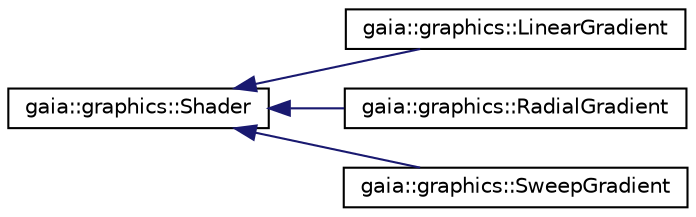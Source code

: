 digraph G
{
  edge [fontname="Helvetica",fontsize="10",labelfontname="Helvetica",labelfontsize="10"];
  node [fontname="Helvetica",fontsize="10",shape=record];
  rankdir=LR;
  Node1 [label="gaia::graphics::Shader",height=0.2,width=0.4,color="black", fillcolor="white", style="filled",URL="$d7/d3c/classgaia_1_1graphics_1_1_shader.html",tooltip="Shader is the based class for objects that return horizontal spans of colors during drawing..."];
  Node1 -> Node2 [dir=back,color="midnightblue",fontsize="10",style="solid",fontname="Helvetica"];
  Node2 [label="gaia::graphics::LinearGradient",height=0.2,width=0.4,color="black", fillcolor="white", style="filled",URL="$d4/d2f/classgaia_1_1graphics_1_1_linear_gradient.html",tooltip="Create a shader that draws a linear gradient along a line."];
  Node1 -> Node3 [dir=back,color="midnightblue",fontsize="10",style="solid",fontname="Helvetica"];
  Node3 [label="gaia::graphics::RadialGradient",height=0.2,width=0.4,color="black", fillcolor="white", style="filled",URL="$d0/d2f/classgaia_1_1graphics_1_1_radial_gradient.html",tooltip="Create a shader that draws a radial gradient given the center and radius."];
  Node1 -> Node4 [dir=back,color="midnightblue",fontsize="10",style="solid",fontname="Helvetica"];
  Node4 [label="gaia::graphics::SweepGradient",height=0.2,width=0.4,color="black", fillcolor="white", style="filled",URL="$de/de1/classgaia_1_1graphics_1_1_sweep_gradient.html",tooltip="A subclass of Shader that draws a sweep gradient around a center point."];
}
